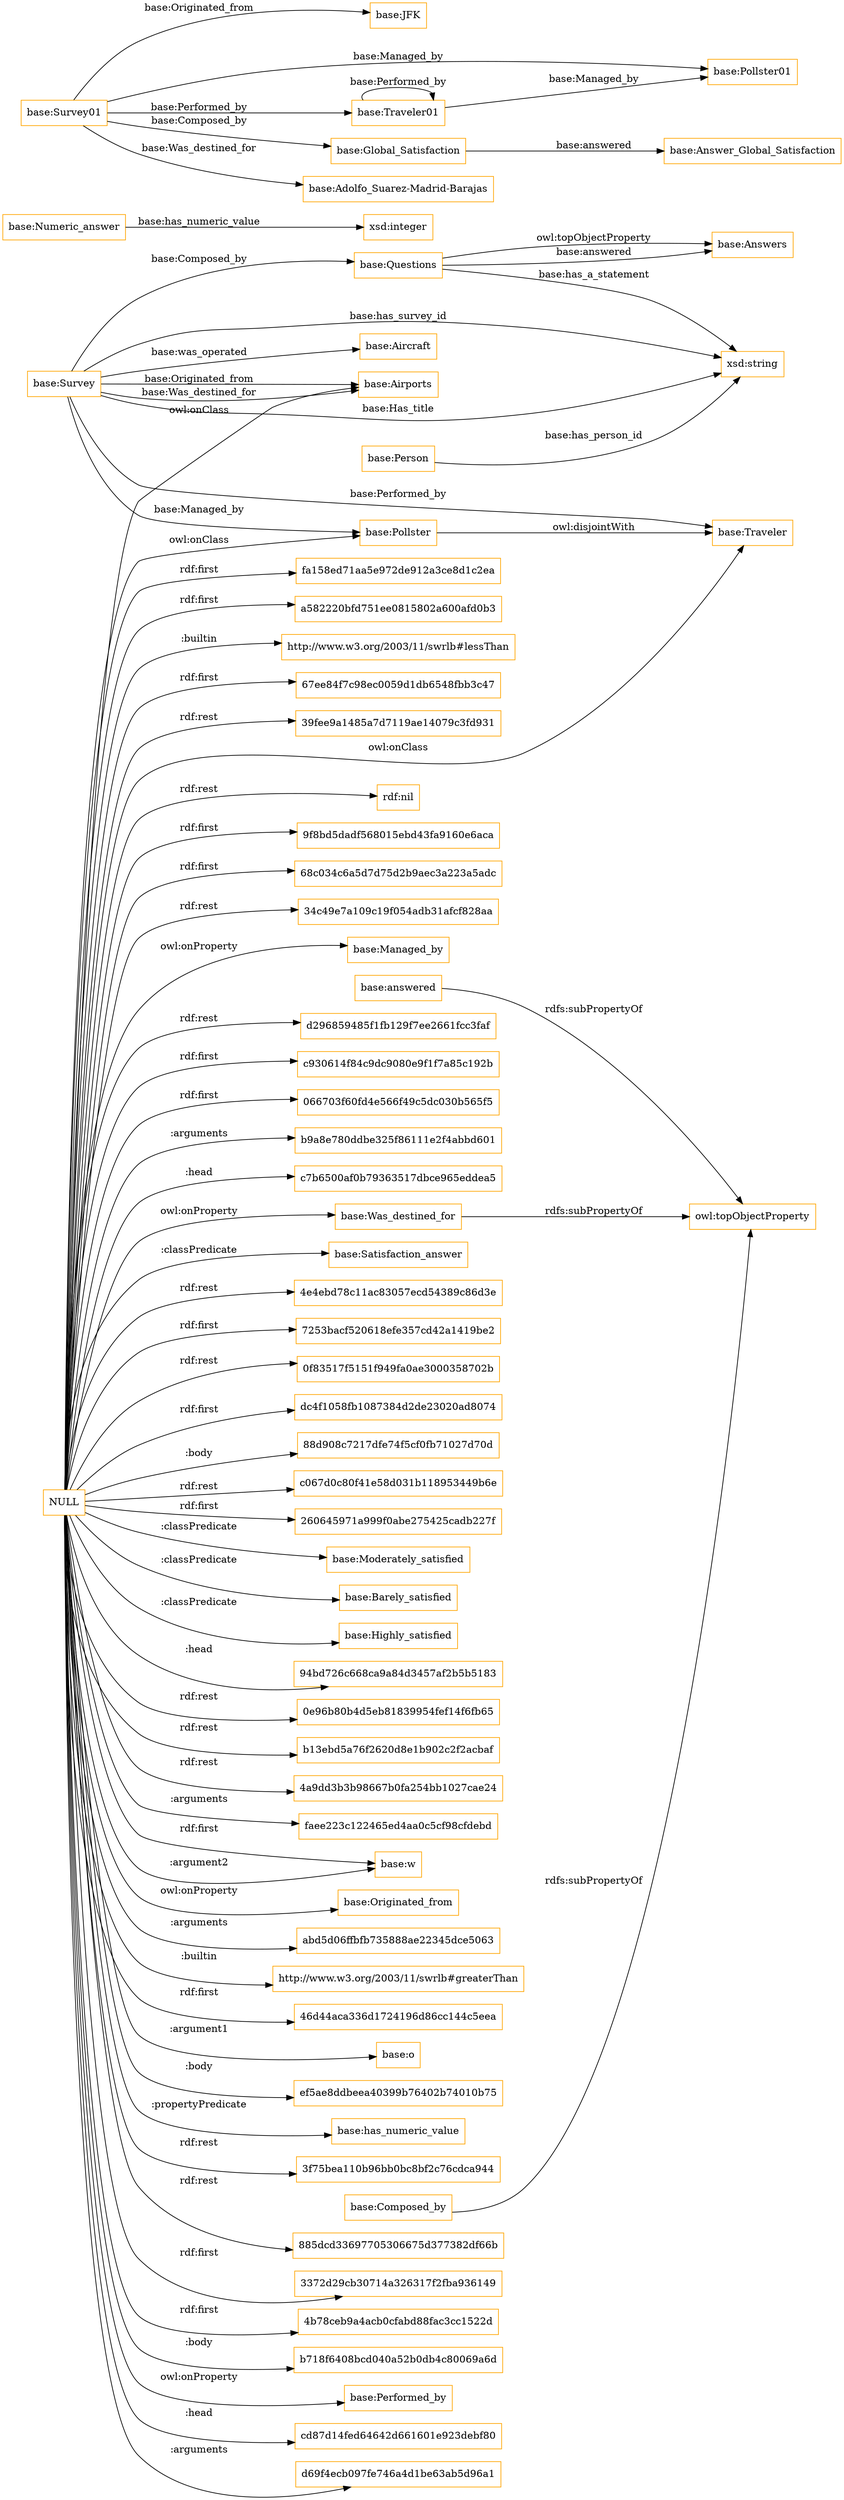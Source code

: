 digraph ar2dtool_diagram { 
rankdir=LR;
size="1501"
node [shape = rectangle, color="orange"]; "base:Satisfaction_answer" "base:Airports" "base:Pollster" "base:Moderately_satisfied" "base:Questions" "base:Numeric_answer" "base:Person" "base:Barely_satisfied" "base:Survey" "base:Answers" "base:Highly_satisfied" "base:Aircraft" "base:Traveler" ; /*classes style*/
	"NULL" -> "94bd726c668ca9a84d3457af2b5b5183" [ label = ":head" ];
	"NULL" -> "0e96b80b4d5eb81839954fef14f6fb65" [ label = "rdf:rest" ];
	"NULL" -> "b13ebd5a76f2620d8e1b902c2f2acbaf" [ label = "rdf:rest" ];
	"NULL" -> "base:Pollster" [ label = "owl:onClass" ];
	"NULL" -> "4a9dd3b3b98667b0fa254bb1027cae24" [ label = "rdf:rest" ];
	"NULL" -> "base:Satisfaction_answer" [ label = ":classPredicate" ];
	"NULL" -> "faee223c122465ed4aa0c5cf98cfdebd" [ label = ":arguments" ];
	"NULL" -> "base:w" [ label = "rdf:first" ];
	"NULL" -> "base:Originated_from" [ label = "owl:onProperty" ];
	"NULL" -> "abd5d06ffbfb735888ae22345dce5063" [ label = ":arguments" ];
	"NULL" -> "base:Airports" [ label = "owl:onClass" ];
	"NULL" -> "http://www.w3.org/2003/11/swrlb#greaterThan" [ label = ":builtin" ];
	"NULL" -> "46d44aca336d1724196d86cc144c5eea" [ label = "rdf:first" ];
	"NULL" -> "base:o" [ label = ":argument1" ];
	"NULL" -> "ef5ae8ddbeea40399b76402b74010b75" [ label = ":body" ];
	"NULL" -> "base:has_numeric_value" [ label = ":propertyPredicate" ];
	"NULL" -> "3f75bea110b96bb0bc8bf2c76cdca944" [ label = "rdf:rest" ];
	"NULL" -> "885dcd33697705306675d377382df66b" [ label = "rdf:rest" ];
	"NULL" -> "3372d29cb30714a326317f2fba936149" [ label = "rdf:first" ];
	"NULL" -> "4b78ceb9a4acb0cfabd88fac3cc1522d" [ label = "rdf:first" ];
	"NULL" -> "b718f6408bcd040a52b0db4c80069a6d" [ label = ":body" ];
	"NULL" -> "base:Performed_by" [ label = "owl:onProperty" ];
	"NULL" -> "cd87d14fed64642d661601e923debf80" [ label = ":head" ];
	"NULL" -> "d69f4ecb097fe746a4d1be63ab5d96a1" [ label = ":arguments" ];
	"NULL" -> "fa158ed71aa5e972de912a3ce8d1c2ea" [ label = "rdf:first" ];
	"NULL" -> "a582220bfd751ee0815802a600afd0b3" [ label = "rdf:first" ];
	"NULL" -> "http://www.w3.org/2003/11/swrlb#lessThan" [ label = ":builtin" ];
	"NULL" -> "67ee84f7c98ec0059d1db6548fbb3c47" [ label = "rdf:first" ];
	"NULL" -> "base:Highly_satisfied" [ label = ":classPredicate" ];
	"NULL" -> "39fee9a1485a7d7119ae14079c3fd931" [ label = "rdf:rest" ];
	"NULL" -> "base:Barely_satisfied" [ label = ":classPredicate" ];
	"NULL" -> "rdf:nil" [ label = "rdf:rest" ];
	"NULL" -> "9f8bd5dadf568015ebd43fa9160e6aca" [ label = "rdf:first" ];
	"NULL" -> "68c034c6a5d7d75d2b9aec3a223a5adc" [ label = "rdf:first" ];
	"NULL" -> "34c49e7a109c19f054adb31afcf828aa" [ label = "rdf:rest" ];
	"NULL" -> "base:Managed_by" [ label = "owl:onProperty" ];
	"NULL" -> "d296859485f1fb129f7ee2661fcc3faf" [ label = "rdf:rest" ];
	"NULL" -> "c930614f84c9dc9080e9f1f7a85c192b" [ label = "rdf:first" ];
	"NULL" -> "base:w" [ label = ":argument2" ];
	"NULL" -> "066703f60fd4e566f49c5dc030b565f5" [ label = "rdf:first" ];
	"NULL" -> "base:Moderately_satisfied" [ label = ":classPredicate" ];
	"NULL" -> "b9a8e780ddbe325f86111e2f4abbd601" [ label = ":arguments" ];
	"NULL" -> "c7b6500af0b79363517dbce965eddea5" [ label = ":head" ];
	"NULL" -> "4e4ebd78c11ac83057ecd54389c86d3e" [ label = "rdf:rest" ];
	"NULL" -> "base:Was_destined_for" [ label = "owl:onProperty" ];
	"NULL" -> "7253bacf520618efe357cd42a1419be2" [ label = "rdf:first" ];
	"NULL" -> "base:Traveler" [ label = "owl:onClass" ];
	"NULL" -> "0f83517f5151f949fa0ae3000358702b" [ label = "rdf:rest" ];
	"NULL" -> "dc4f1058fb1087384d2de23020ad8074" [ label = "rdf:first" ];
	"NULL" -> "88d908c7217dfe74f5cf0fb71027d70d" [ label = ":body" ];
	"NULL" -> "c067d0c80f41e58d031b118953449b6e" [ label = "rdf:rest" ];
	"NULL" -> "260645971a999f0abe275425cadb227f" [ label = "rdf:first" ];
	"base:Survey01" -> "base:JFK" [ label = "base:Originated_from" ];
	"base:Survey01" -> "base:Pollster01" [ label = "base:Managed_by" ];
	"base:Survey01" -> "base:Traveler01" [ label = "base:Performed_by" ];
	"base:Survey01" -> "base:Global_Satisfaction" [ label = "base:Composed_by" ];
	"base:Survey01" -> "base:Adolfo_Suarez-Madrid-Barajas" [ label = "base:Was_destined_for" ];
	"base:Pollster" -> "base:Traveler" [ label = "owl:disjointWith" ];
	"base:answered" -> "owl:topObjectProperty" [ label = "rdfs:subPropertyOf" ];
	"base:Was_destined_for" -> "owl:topObjectProperty" [ label = "rdfs:subPropertyOf" ];
	"base:Composed_by" -> "owl:topObjectProperty" [ label = "rdfs:subPropertyOf" ];
	"base:Traveler01" -> "base:Traveler01" [ label = "base:Performed_by" ];
	"base:Traveler01" -> "base:Pollster01" [ label = "base:Managed_by" ];
	"base:Global_Satisfaction" -> "base:Answer_Global_Satisfaction" [ label = "base:answered" ];
	"base:Person" -> "xsd:string" [ label = "base:has_person_id" ];
	"base:Survey" -> "xsd:string" [ label = "base:has_survey_id" ];
	"base:Survey" -> "base:Questions" [ label = "base:Composed_by" ];
	"base:Survey" -> "xsd:string" [ label = "base:Has_title" ];
	"base:Questions" -> "base:Answers" [ label = "base:answered" ];
	"base:Survey" -> "base:Pollster" [ label = "base:Managed_by" ];
	"base:Numeric_answer" -> "xsd:integer" [ label = "base:has_numeric_value" ];
	"base:Survey" -> "base:Aircraft" [ label = "base:was_operated" ];
	"base:Questions" -> "base:Answers" [ label = "owl:topObjectProperty" ];
	"base:Survey" -> "base:Airports" [ label = "base:Originated_from" ];
	"base:Survey" -> "base:Traveler" [ label = "base:Performed_by" ];
	"base:Survey" -> "base:Airports" [ label = "base:Was_destined_for" ];
	"base:Questions" -> "xsd:string" [ label = "base:has_a_statement" ];

}
